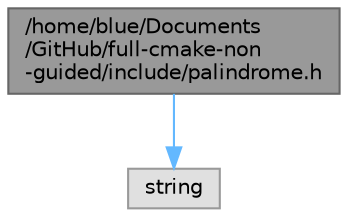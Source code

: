 digraph "/home/blue/Documents/GitHub/full-cmake-non-guided/include/palindrome.h"
{
 // LATEX_PDF_SIZE
  bgcolor="transparent";
  edge [fontname=Helvetica,fontsize=10,labelfontname=Helvetica,labelfontsize=10];
  node [fontname=Helvetica,fontsize=10,shape=box,height=0.2,width=0.4];
  Node1 [id="Node000001",label="/home/blue/Documents\l/GitHub/full-cmake-non\l-guided/include/palindrome.h",height=0.2,width=0.4,color="gray40", fillcolor="grey60", style="filled", fontcolor="black",tooltip="Returns if a string of char is a palindrome."];
  Node1 -> Node2 [id="edge1_Node000001_Node000002",color="steelblue1",style="solid",tooltip=" "];
  Node2 [id="Node000002",label="string",height=0.2,width=0.4,color="grey60", fillcolor="#E0E0E0", style="filled",tooltip=" "];
}
